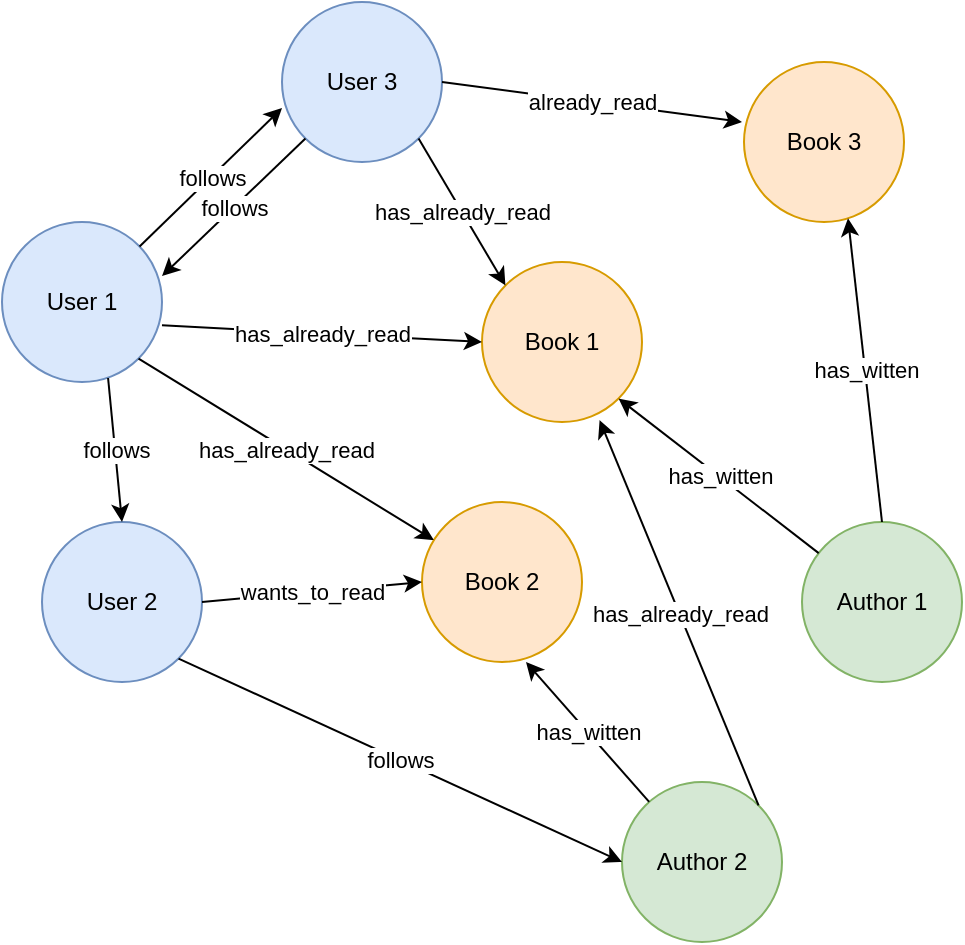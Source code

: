 <mxfile version="15.9.6" type="device"><diagram id="xVJh4WN3GX8vt3nsKt87" name="Page-1"><mxGraphModel dx="667" dy="486" grid="1" gridSize="10" guides="1" tooltips="1" connect="1" arrows="1" fold="1" page="1" pageScale="1" pageWidth="827" pageHeight="1169" math="0" shadow="0"><root><mxCell id="0"/><mxCell id="1" parent="0"/><mxCell id="jfKW4OsVQvj0HG78K7BX-1" value="User 1" style="ellipse;whiteSpace=wrap;html=1;aspect=fixed;fillColor=#dae8fc;strokeColor=#6c8ebf;" vertex="1" parent="1"><mxGeometry x="140" y="170" width="80" height="80" as="geometry"/></mxCell><mxCell id="jfKW4OsVQvj0HG78K7BX-2" value="User 3" style="ellipse;whiteSpace=wrap;html=1;aspect=fixed;fillColor=#dae8fc;strokeColor=#6c8ebf;" vertex="1" parent="1"><mxGeometry x="280" y="60" width="80" height="80" as="geometry"/></mxCell><mxCell id="jfKW4OsVQvj0HG78K7BX-3" value="User 2" style="ellipse;whiteSpace=wrap;html=1;aspect=fixed;fillColor=#dae8fc;strokeColor=#6c8ebf;" vertex="1" parent="1"><mxGeometry x="160" y="320" width="80" height="80" as="geometry"/></mxCell><mxCell id="jfKW4OsVQvj0HG78K7BX-5" value="Author&amp;nbsp;1" style="ellipse;whiteSpace=wrap;html=1;aspect=fixed;fillColor=#d5e8d4;strokeColor=#82b366;" vertex="1" parent="1"><mxGeometry x="540" y="320" width="80" height="80" as="geometry"/></mxCell><mxCell id="jfKW4OsVQvj0HG78K7BX-7" value="Author 2" style="ellipse;whiteSpace=wrap;html=1;aspect=fixed;fillColor=#d5e8d4;strokeColor=#82b366;" vertex="1" parent="1"><mxGeometry x="450" y="450" width="80" height="80" as="geometry"/></mxCell><mxCell id="jfKW4OsVQvj0HG78K7BX-8" value="Book 1" style="ellipse;whiteSpace=wrap;html=1;aspect=fixed;fillColor=#ffe6cc;strokeColor=#d79b00;" vertex="1" parent="1"><mxGeometry x="380" y="190" width="80" height="80" as="geometry"/></mxCell><mxCell id="jfKW4OsVQvj0HG78K7BX-9" value="Book 2" style="ellipse;whiteSpace=wrap;html=1;aspect=fixed;fillColor=#ffe6cc;strokeColor=#d79b00;" vertex="1" parent="1"><mxGeometry x="350" y="310" width="80" height="80" as="geometry"/></mxCell><mxCell id="jfKW4OsVQvj0HG78K7BX-11" value="Book 3" style="ellipse;whiteSpace=wrap;html=1;aspect=fixed;fillColor=#ffe6cc;strokeColor=#d79b00;" vertex="1" parent="1"><mxGeometry x="511" y="90" width="80" height="80" as="geometry"/></mxCell><mxCell id="jfKW4OsVQvj0HG78K7BX-13" value="" style="endArrow=classic;html=1;rounded=0;entryX=0;entryY=0.663;entryDx=0;entryDy=0;entryPerimeter=0;" edge="1" parent="1" source="jfKW4OsVQvj0HG78K7BX-1" target="jfKW4OsVQvj0HG78K7BX-2"><mxGeometry relative="1" as="geometry"><mxPoint x="360" y="300" as="sourcePoint"/><mxPoint x="460" y="300" as="targetPoint"/></mxGeometry></mxCell><mxCell id="jfKW4OsVQvj0HG78K7BX-14" value="follows" style="edgeLabel;resizable=0;html=1;align=center;verticalAlign=middle;" connectable="0" vertex="1" parent="jfKW4OsVQvj0HG78K7BX-13"><mxGeometry relative="1" as="geometry"/></mxCell><mxCell id="jfKW4OsVQvj0HG78K7BX-15" value="" style="endArrow=classic;html=1;rounded=0;entryX=1;entryY=0.338;entryDx=0;entryDy=0;entryPerimeter=0;exitX=0;exitY=1;exitDx=0;exitDy=0;" edge="1" parent="1" source="jfKW4OsVQvj0HG78K7BX-2" target="jfKW4OsVQvj0HG78K7BX-1"><mxGeometry relative="1" as="geometry"><mxPoint x="360" y="180" as="sourcePoint"/><mxPoint x="290" y="123.04" as="targetPoint"/></mxGeometry></mxCell><mxCell id="jfKW4OsVQvj0HG78K7BX-16" value="follows" style="edgeLabel;resizable=0;html=1;align=center;verticalAlign=middle;" connectable="0" vertex="1" parent="jfKW4OsVQvj0HG78K7BX-15"><mxGeometry relative="1" as="geometry"/></mxCell><mxCell id="jfKW4OsVQvj0HG78K7BX-17" value="" style="endArrow=classic;html=1;rounded=0;exitX=0.663;exitY=0.975;exitDx=0;exitDy=0;entryX=0.5;entryY=0;entryDx=0;entryDy=0;exitPerimeter=0;" edge="1" parent="1" source="jfKW4OsVQvj0HG78K7BX-1" target="jfKW4OsVQvj0HG78K7BX-3"><mxGeometry relative="1" as="geometry"><mxPoint x="301.716" y="138.284" as="sourcePoint"/><mxPoint x="200" y="310" as="targetPoint"/></mxGeometry></mxCell><mxCell id="jfKW4OsVQvj0HG78K7BX-18" value="follows" style="edgeLabel;resizable=0;html=1;align=center;verticalAlign=middle;" connectable="0" vertex="1" parent="jfKW4OsVQvj0HG78K7BX-17"><mxGeometry relative="1" as="geometry"/></mxCell><mxCell id="jfKW4OsVQvj0HG78K7BX-28" value="" style="endArrow=classic;html=1;rounded=0;entryX=0;entryY=0.5;entryDx=0;entryDy=0;exitX=1;exitY=0.5;exitDx=0;exitDy=0;" edge="1" parent="1" source="jfKW4OsVQvj0HG78K7BX-3" target="jfKW4OsVQvj0HG78K7BX-9"><mxGeometry relative="1" as="geometry"><mxPoint x="360" y="300" as="sourcePoint"/><mxPoint x="460" y="300" as="targetPoint"/></mxGeometry></mxCell><mxCell id="jfKW4OsVQvj0HG78K7BX-29" value="wants_to_read" style="edgeLabel;resizable=0;html=1;align=center;verticalAlign=middle;" connectable="0" vertex="1" parent="jfKW4OsVQvj0HG78K7BX-28"><mxGeometry relative="1" as="geometry"/></mxCell><mxCell id="jfKW4OsVQvj0HG78K7BX-31" value="" style="endArrow=classic;html=1;rounded=0;entryX=0;entryY=0;entryDx=0;entryDy=0;exitX=1;exitY=1;exitDx=0;exitDy=0;" edge="1" parent="1" source="jfKW4OsVQvj0HG78K7BX-2" target="jfKW4OsVQvj0HG78K7BX-8"><mxGeometry relative="1" as="geometry"><mxPoint x="320" y="300" as="sourcePoint"/><mxPoint x="420" y="300" as="targetPoint"/><Array as="points"/></mxGeometry></mxCell><mxCell id="jfKW4OsVQvj0HG78K7BX-32" value="has_already_read" style="edgeLabel;resizable=0;html=1;align=center;verticalAlign=middle;" connectable="0" vertex="1" parent="jfKW4OsVQvj0HG78K7BX-31"><mxGeometry relative="1" as="geometry"/></mxCell><mxCell id="jfKW4OsVQvj0HG78K7BX-34" value="" style="endArrow=classic;html=1;rounded=0;exitX=1;exitY=0.5;exitDx=0;exitDy=0;" edge="1" parent="1" source="jfKW4OsVQvj0HG78K7BX-2"><mxGeometry relative="1" as="geometry"><mxPoint x="358.284" y="138.284" as="sourcePoint"/><mxPoint x="510" y="120" as="targetPoint"/><Array as="points"/></mxGeometry></mxCell><mxCell id="jfKW4OsVQvj0HG78K7BX-35" value="already_read" style="edgeLabel;resizable=0;html=1;align=center;verticalAlign=middle;" connectable="0" vertex="1" parent="jfKW4OsVQvj0HG78K7BX-34"><mxGeometry relative="1" as="geometry"/></mxCell><mxCell id="jfKW4OsVQvj0HG78K7BX-36" value="" style="endArrow=classic;html=1;rounded=0;entryX=0;entryY=0.5;entryDx=0;entryDy=0;exitX=1;exitY=0.646;exitDx=0;exitDy=0;exitPerimeter=0;" edge="1" parent="1" source="jfKW4OsVQvj0HG78K7BX-1" target="jfKW4OsVQvj0HG78K7BX-8"><mxGeometry relative="1" as="geometry"><mxPoint x="368.284" y="148.284" as="sourcePoint"/><mxPoint x="411.716" y="221.716" as="targetPoint"/><Array as="points"/></mxGeometry></mxCell><mxCell id="jfKW4OsVQvj0HG78K7BX-37" value="has_already_read" style="edgeLabel;resizable=0;html=1;align=center;verticalAlign=middle;" connectable="0" vertex="1" parent="jfKW4OsVQvj0HG78K7BX-36"><mxGeometry relative="1" as="geometry"/></mxCell><mxCell id="jfKW4OsVQvj0HG78K7BX-40" value="" style="endArrow=classic;html=1;rounded=0;exitX=1;exitY=1;exitDx=0;exitDy=0;" edge="1" parent="1" source="jfKW4OsVQvj0HG78K7BX-1" target="jfKW4OsVQvj0HG78K7BX-9"><mxGeometry relative="1" as="geometry"><mxPoint x="388.284" y="168.284" as="sourcePoint"/><mxPoint x="431.716" y="241.716" as="targetPoint"/><Array as="points"/></mxGeometry></mxCell><mxCell id="jfKW4OsVQvj0HG78K7BX-41" value="has_already_read" style="edgeLabel;resizable=0;html=1;align=center;verticalAlign=middle;" connectable="0" vertex="1" parent="jfKW4OsVQvj0HG78K7BX-40"><mxGeometry relative="1" as="geometry"/></mxCell><mxCell id="jfKW4OsVQvj0HG78K7BX-44" value="" style="endArrow=classic;html=1;rounded=0;entryX=1;entryY=1;entryDx=0;entryDy=0;" edge="1" parent="1" source="jfKW4OsVQvj0HG78K7BX-5" target="jfKW4OsVQvj0HG78K7BX-8"><mxGeometry relative="1" as="geometry"><mxPoint x="340" y="270" as="sourcePoint"/><mxPoint x="440" y="270" as="targetPoint"/></mxGeometry></mxCell><mxCell id="jfKW4OsVQvj0HG78K7BX-45" value="has_witten" style="edgeLabel;resizable=0;html=1;align=center;verticalAlign=middle;" connectable="0" vertex="1" parent="jfKW4OsVQvj0HG78K7BX-44"><mxGeometry relative="1" as="geometry"/></mxCell><mxCell id="jfKW4OsVQvj0HG78K7BX-46" value="" style="endArrow=classic;html=1;rounded=0;entryX=0.65;entryY=0.977;entryDx=0;entryDy=0;exitX=0.5;exitY=0;exitDx=0;exitDy=0;entryPerimeter=0;" edge="1" parent="1" source="jfKW4OsVQvj0HG78K7BX-5" target="jfKW4OsVQvj0HG78K7BX-11"><mxGeometry relative="1" as="geometry"><mxPoint x="558.34" y="345.554" as="sourcePoint"/><mxPoint x="458.284" y="268.284" as="targetPoint"/></mxGeometry></mxCell><mxCell id="jfKW4OsVQvj0HG78K7BX-47" value="has_witten" style="edgeLabel;resizable=0;html=1;align=center;verticalAlign=middle;" connectable="0" vertex="1" parent="jfKW4OsVQvj0HG78K7BX-46"><mxGeometry relative="1" as="geometry"/></mxCell><mxCell id="jfKW4OsVQvj0HG78K7BX-48" value="" style="endArrow=classic;html=1;rounded=0;" edge="1" parent="1" source="jfKW4OsVQvj0HG78K7BX-7"><mxGeometry relative="1" as="geometry"><mxPoint x="568.34" y="355.554" as="sourcePoint"/><mxPoint x="402" y="390" as="targetPoint"/></mxGeometry></mxCell><mxCell id="jfKW4OsVQvj0HG78K7BX-49" value="has_witten" style="edgeLabel;resizable=0;html=1;align=center;verticalAlign=middle;" connectable="0" vertex="1" parent="jfKW4OsVQvj0HG78K7BX-48"><mxGeometry relative="1" as="geometry"/></mxCell><mxCell id="jfKW4OsVQvj0HG78K7BX-50" value="" style="endArrow=classic;html=1;rounded=0;exitX=1;exitY=0;exitDx=0;exitDy=0;entryX=0.735;entryY=0.988;entryDx=0;entryDy=0;entryPerimeter=0;" edge="1" parent="1" source="jfKW4OsVQvj0HG78K7BX-7" target="jfKW4OsVQvj0HG78K7BX-8"><mxGeometry relative="1" as="geometry"><mxPoint x="218.284" y="248.284" as="sourcePoint"/><mxPoint x="365.923" y="339.054" as="targetPoint"/><Array as="points"/></mxGeometry></mxCell><mxCell id="jfKW4OsVQvj0HG78K7BX-51" value="has_already_read" style="edgeLabel;resizable=0;html=1;align=center;verticalAlign=middle;" connectable="0" vertex="1" parent="jfKW4OsVQvj0HG78K7BX-50"><mxGeometry relative="1" as="geometry"/></mxCell><mxCell id="jfKW4OsVQvj0HG78K7BX-52" value="" style="endArrow=classic;html=1;rounded=0;exitX=1;exitY=1;exitDx=0;exitDy=0;entryX=0;entryY=0.5;entryDx=0;entryDy=0;" edge="1" parent="1" source="jfKW4OsVQvj0HG78K7BX-3" target="jfKW4OsVQvj0HG78K7BX-7"><mxGeometry relative="1" as="geometry"><mxPoint x="203.04" y="258" as="sourcePoint"/><mxPoint x="210.0" y="330" as="targetPoint"/></mxGeometry></mxCell><mxCell id="jfKW4OsVQvj0HG78K7BX-53" value="follows" style="edgeLabel;resizable=0;html=1;align=center;verticalAlign=middle;" connectable="0" vertex="1" parent="jfKW4OsVQvj0HG78K7BX-52"><mxGeometry relative="1" as="geometry"/></mxCell></root></mxGraphModel></diagram></mxfile>